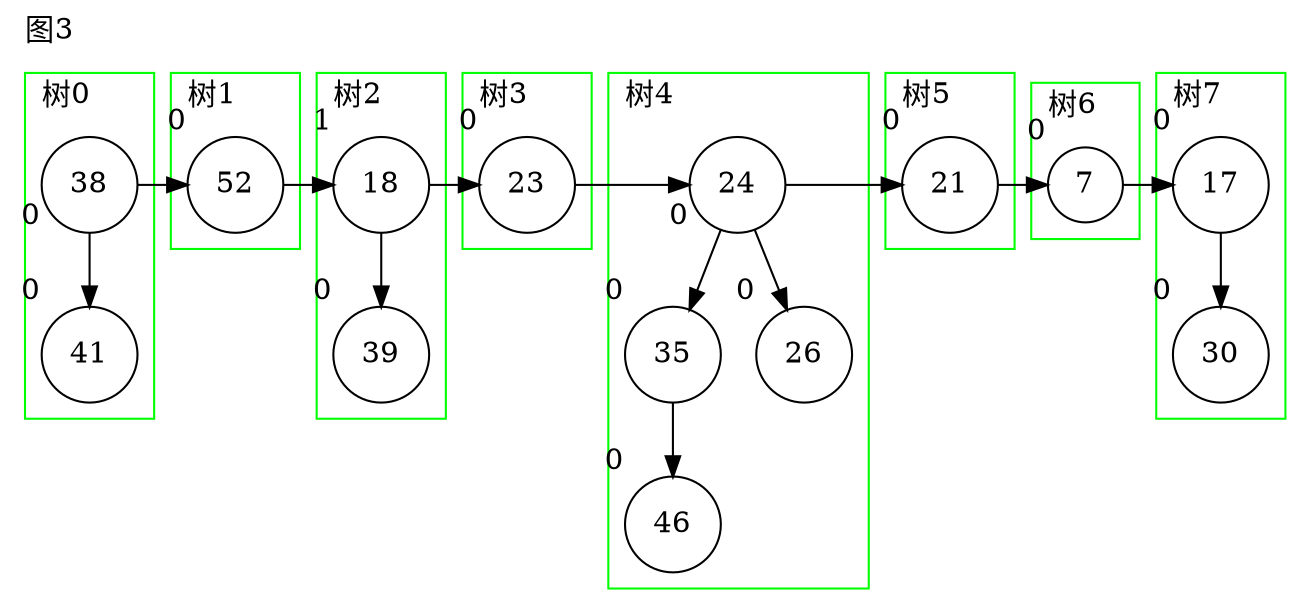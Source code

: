 digraph g{
node[shape=circle];
label="图3";
labeljust=l;
labelloc=t;
subgraph cluster_0 {
pencolor=green;label="树0";
n96[label=38, xlabel=0];
n97[label=41, xlabel=0];
n96->n97;
}
subgraph cluster_1 {
pencolor=green;label="树1";
n98[label=52, xlabel=0];
}
n96->n98[constraint=false];
subgraph cluster_2 {
pencolor=green;label="树2";
n99[label=18, xlabel=1];
n100[label=39, xlabel=0];
n99->n100;
}
n98->n99[constraint=false];
subgraph cluster_3 {
pencolor=green;label="树3";
n101[label=23, xlabel=0];
}
n99->n101[constraint=false];
subgraph cluster_4 {
pencolor=green;label="树4";
n102[label=24, xlabel=0];
n103[label=35, xlabel=0];
n102->n103;
n104[label=46, xlabel=0];
n103->n104;
n105[label=26, xlabel=0];
n102->n105;
}
n101->n102[constraint=false];
subgraph cluster_5 {
pencolor=green;label="树5";
n106[label=21, xlabel=0];
}
n102->n106[constraint=false];
subgraph cluster_6 {
pencolor=green;label="树6";
n107[label=7, xlabel=0];
}
n106->n107[constraint=false];
subgraph cluster_7 {
pencolor=green;label="树7";
n108[label=17, xlabel=0];
n109[label=30, xlabel=0];
n108->n109;
}
n107->n108[constraint=false];
}
